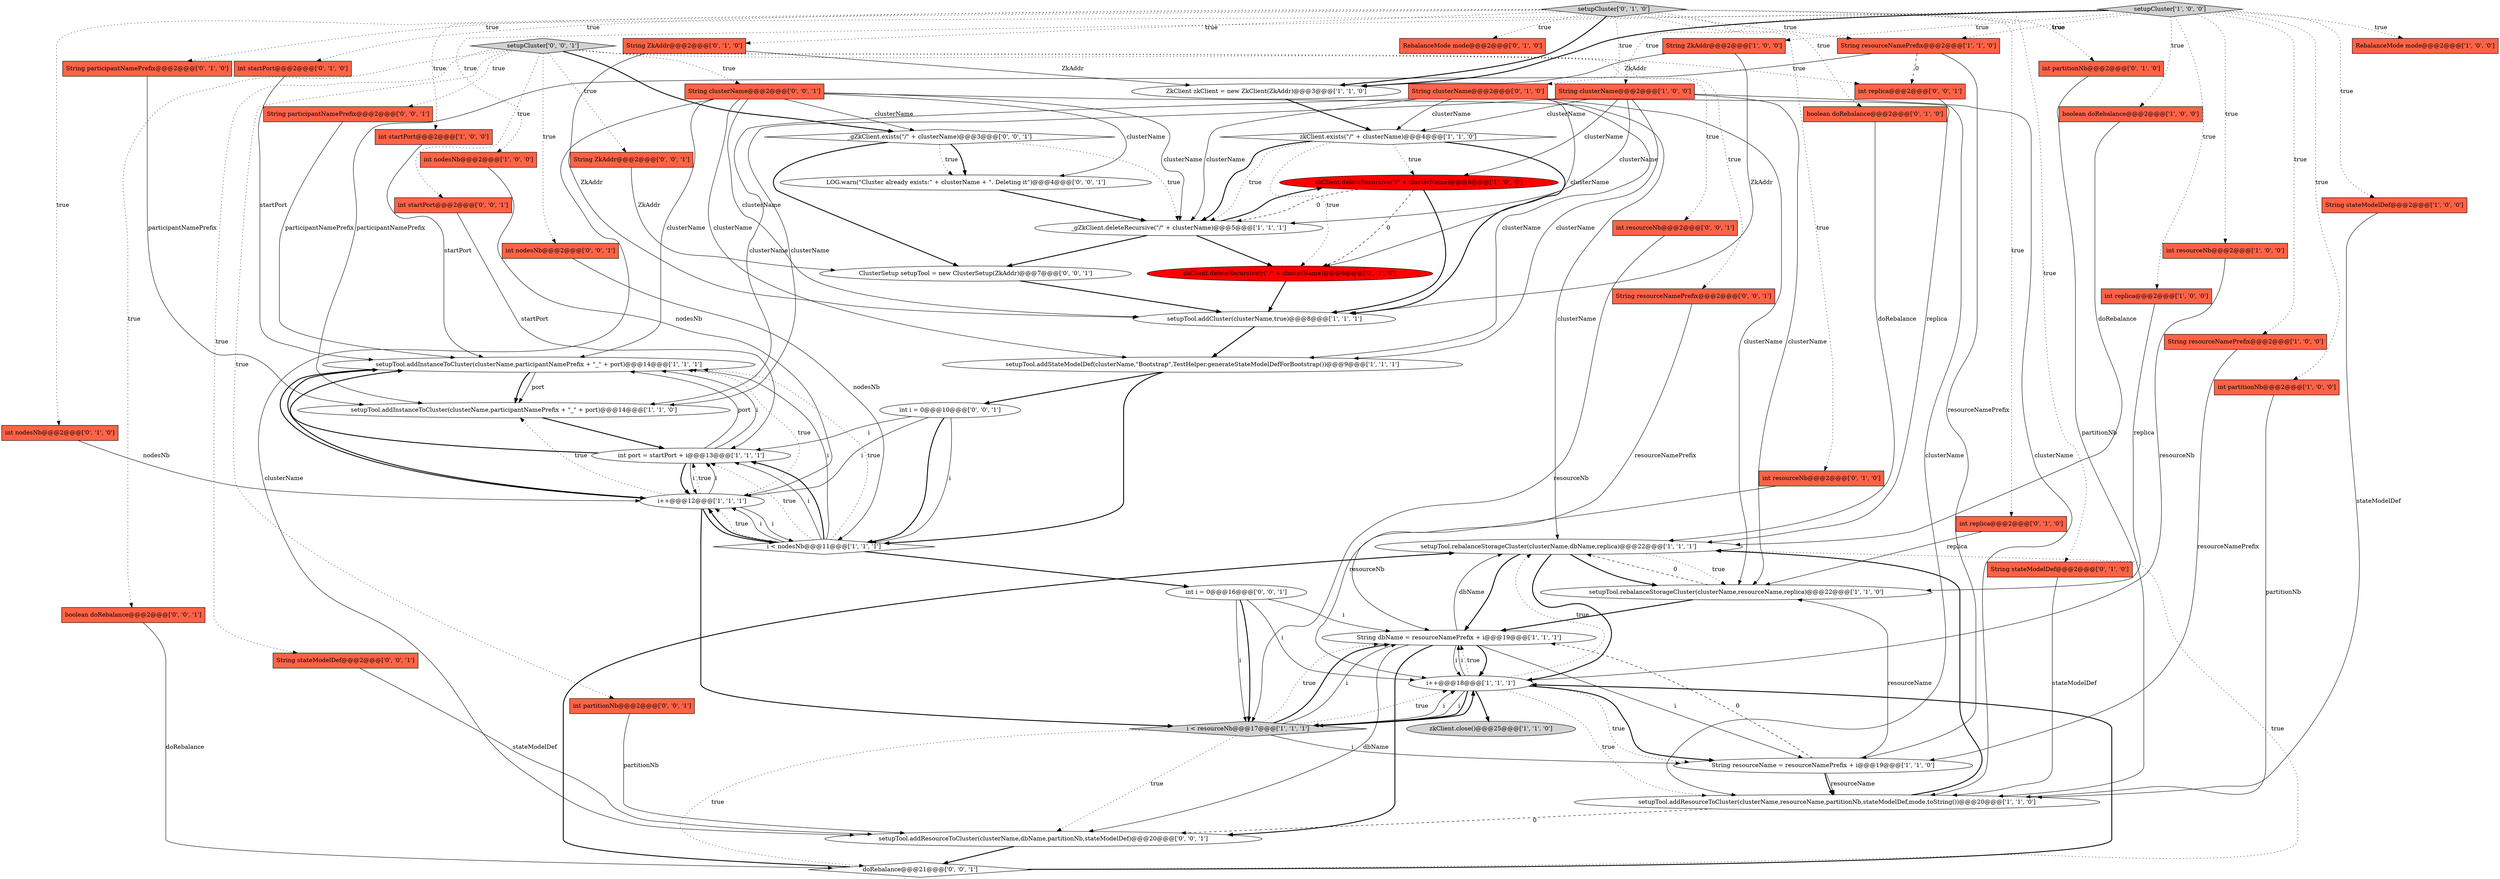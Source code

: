 digraph {
20 [style = filled, label = "setupTool.rebalanceStorageCluster(clusterName,dbName,replica)@@@22@@@['1', '1', '1']", fillcolor = white, shape = ellipse image = "AAA0AAABBB1BBB"];
13 [style = filled, label = "setupTool.addInstanceToCluster(clusterName,participantNamePrefix + \"_\" + port)@@@14@@@['1', '1', '1']", fillcolor = white, shape = ellipse image = "AAA0AAABBB1BBB"];
62 [style = filled, label = "String ZkAddr@@@2@@@['0', '0', '1']", fillcolor = tomato, shape = box image = "AAA0AAABBB3BBB"];
42 [style = filled, label = "int partitionNb@@@2@@@['0', '1', '0']", fillcolor = tomato, shape = box image = "AAA0AAABBB2BBB"];
16 [style = filled, label = "zkClient.exists(\"/\" + clusterName)@@@4@@@['1', '1', '0']", fillcolor = white, shape = diamond image = "AAA0AAABBB1BBB"];
7 [style = filled, label = "i < resourceNb@@@17@@@['1', '1', '1']", fillcolor = lightgray, shape = diamond image = "AAA0AAABBB1BBB"];
36 [style = filled, label = "int startPort@@@2@@@['0', '1', '0']", fillcolor = tomato, shape = box image = "AAA0AAABBB2BBB"];
6 [style = filled, label = "ZkClient zkClient = new ZkClient(ZkAddr)@@@3@@@['1', '1', '0']", fillcolor = white, shape = ellipse image = "AAA0AAABBB1BBB"];
22 [style = filled, label = "zkClient.deleteRecursive(\"/\" + clusterName)@@@6@@@['1', '0', '0']", fillcolor = red, shape = ellipse image = "AAA1AAABBB1BBB"];
33 [style = filled, label = "String clusterName@@@2@@@['0', '1', '0']", fillcolor = tomato, shape = box image = "AAA0AAABBB2BBB"];
55 [style = filled, label = "boolean doRebalance@@@2@@@['0', '0', '1']", fillcolor = tomato, shape = box image = "AAA0AAABBB3BBB"];
9 [style = filled, label = "boolean doRebalance@@@2@@@['1', '0', '0']", fillcolor = tomato, shape = box image = "AAA0AAABBB1BBB"];
45 [style = filled, label = "String stateModelDef@@@2@@@['0', '0', '1']", fillcolor = tomato, shape = box image = "AAA0AAABBB3BBB"];
30 [style = filled, label = "String resourceNamePrefix@@@2@@@['1', '1', '0']", fillcolor = tomato, shape = box image = "AAA0AAABBB1BBB"];
37 [style = filled, label = "int resourceNb@@@2@@@['0', '1', '0']", fillcolor = tomato, shape = box image = "AAA0AAABBB2BBB"];
60 [style = filled, label = "int startPort@@@2@@@['0', '0', '1']", fillcolor = tomato, shape = box image = "AAA0AAABBB3BBB"];
28 [style = filled, label = "int nodesNb@@@2@@@['1', '0', '0']", fillcolor = tomato, shape = box image = "AAA0AAABBB1BBB"];
51 [style = filled, label = "int resourceNb@@@2@@@['0', '0', '1']", fillcolor = tomato, shape = box image = "AAA0AAABBB3BBB"];
31 [style = filled, label = "_gZkClient.deleteRecursive(\"/\" + clusterName)@@@5@@@['1', '1', '1']", fillcolor = white, shape = ellipse image = "AAA0AAABBB1BBB"];
18 [style = filled, label = "i < nodesNb@@@11@@@['1', '1', '1']", fillcolor = white, shape = diamond image = "AAA0AAABBB1BBB"];
61 [style = filled, label = "setupTool.addResourceToCluster(clusterName,dbName,partitionNb,stateModelDef)@@@20@@@['0', '0', '1']", fillcolor = white, shape = ellipse image = "AAA0AAABBB3BBB"];
5 [style = filled, label = "String clusterName@@@2@@@['1', '0', '0']", fillcolor = tomato, shape = box image = "AAA0AAABBB1BBB"];
24 [style = filled, label = "setupTool.addResourceToCluster(clusterName,resourceName,partitionNb,stateModelDef,mode.toString())@@@20@@@['1', '1', '0']", fillcolor = white, shape = ellipse image = "AAA0AAABBB1BBB"];
25 [style = filled, label = "String stateModelDef@@@2@@@['1', '0', '0']", fillcolor = tomato, shape = box image = "AAA0AAABBB1BBB"];
47 [style = filled, label = "setupCluster['0', '0', '1']", fillcolor = lightgray, shape = diamond image = "AAA0AAABBB3BBB"];
58 [style = filled, label = "int i = 0@@@10@@@['0', '0', '1']", fillcolor = white, shape = ellipse image = "AAA0AAABBB3BBB"];
3 [style = filled, label = "String ZkAddr@@@2@@@['1', '0', '0']", fillcolor = tomato, shape = box image = "AAA0AAABBB1BBB"];
10 [style = filled, label = "setupTool.addStateModelDef(clusterName,\"Bootstrap\",TestHelper.generateStateModelDefForBootstrap())@@@9@@@['1', '1', '1']", fillcolor = white, shape = ellipse image = "AAA0AAABBB1BBB"];
27 [style = filled, label = "int port = startPort + i@@@13@@@['1', '1', '1']", fillcolor = white, shape = ellipse image = "AAA0AAABBB1BBB"];
32 [style = filled, label = "int replica@@@2@@@['0', '1', '0']", fillcolor = tomato, shape = box image = "AAA0AAABBB2BBB"];
43 [style = filled, label = "String stateModelDef@@@2@@@['0', '1', '0']", fillcolor = tomato, shape = box image = "AAA0AAABBB2BBB"];
48 [style = filled, label = "int i = 0@@@16@@@['0', '0', '1']", fillcolor = white, shape = ellipse image = "AAA0AAABBB3BBB"];
41 [style = filled, label = "boolean doRebalance@@@2@@@['0', '1', '0']", fillcolor = tomato, shape = box image = "AAA0AAABBB2BBB"];
52 [style = filled, label = "_gZkClient.exists(\"/\" + clusterName)@@@3@@@['0', '0', '1']", fillcolor = white, shape = diamond image = "AAA0AAABBB3BBB"];
40 [style = filled, label = "RebalanceMode mode@@@2@@@['0', '1', '0']", fillcolor = tomato, shape = box image = "AAA0AAABBB2BBB"];
19 [style = filled, label = "int resourceNb@@@2@@@['1', '0', '0']", fillcolor = tomato, shape = box image = "AAA0AAABBB1BBB"];
4 [style = filled, label = "int startPort@@@2@@@['1', '0', '0']", fillcolor = tomato, shape = box image = "AAA0AAABBB1BBB"];
1 [style = filled, label = "setupCluster['1', '0', '0']", fillcolor = lightgray, shape = diamond image = "AAA0AAABBB1BBB"];
2 [style = filled, label = "RebalanceMode mode@@@2@@@['1', '0', '0']", fillcolor = tomato, shape = box image = "AAA0AAABBB1BBB"];
8 [style = filled, label = "String resourceName = resourceNamePrefix + i@@@19@@@['1', '1', '0']", fillcolor = white, shape = ellipse image = "AAA0AAABBB1BBB"];
17 [style = filled, label = "setupTool.rebalanceStorageCluster(clusterName,resourceName,replica)@@@22@@@['1', '1', '0']", fillcolor = white, shape = ellipse image = "AAA0AAABBB1BBB"];
59 [style = filled, label = "int partitionNb@@@2@@@['0', '0', '1']", fillcolor = tomato, shape = box image = "AAA0AAABBB3BBB"];
11 [style = filled, label = "i++@@@18@@@['1', '1', '1']", fillcolor = white, shape = ellipse image = "AAA0AAABBB1BBB"];
38 [style = filled, label = "String participantNamePrefix@@@2@@@['0', '1', '0']", fillcolor = tomato, shape = box image = "AAA0AAABBB2BBB"];
54 [style = filled, label = "int nodesNb@@@2@@@['0', '0', '1']", fillcolor = tomato, shape = box image = "AAA0AAABBB3BBB"];
39 [style = filled, label = "zkClient.deleteRecursively(\"/\" + clusterName)@@@6@@@['0', '1', '0']", fillcolor = red, shape = ellipse image = "AAA1AAABBB2BBB"];
14 [style = filled, label = "zkClient.close()@@@25@@@['1', '1', '0']", fillcolor = lightgray, shape = ellipse image = "AAA0AAABBB1BBB"];
26 [style = filled, label = "String dbName = resourceNamePrefix + i@@@19@@@['1', '1', '1']", fillcolor = white, shape = ellipse image = "AAA0AAABBB1BBB"];
53 [style = filled, label = "ClusterSetup setupTool = new ClusterSetup(ZkAddr)@@@7@@@['0', '0', '1']", fillcolor = white, shape = ellipse image = "AAA0AAABBB3BBB"];
0 [style = filled, label = "setupTool.addCluster(clusterName,true)@@@8@@@['1', '1', '1']", fillcolor = white, shape = ellipse image = "AAA0AAABBB1BBB"];
15 [style = filled, label = "setupTool.addInstanceToCluster(clusterName,participantNamePrefix + \"_\" + port)@@@14@@@['1', '1', '0']", fillcolor = white, shape = ellipse image = "AAA0AAABBB1BBB"];
44 [style = filled, label = "String ZkAddr@@@2@@@['0', '1', '0']", fillcolor = tomato, shape = box image = "AAA0AAABBB2BBB"];
63 [style = filled, label = "int replica@@@2@@@['0', '0', '1']", fillcolor = tomato, shape = box image = "AAA0AAABBB3BBB"];
35 [style = filled, label = "int nodesNb@@@2@@@['0', '1', '0']", fillcolor = tomato, shape = box image = "AAA0AAABBB2BBB"];
46 [style = filled, label = "doRebalance@@@21@@@['0', '0', '1']", fillcolor = white, shape = diamond image = "AAA0AAABBB3BBB"];
56 [style = filled, label = "String resourceNamePrefix@@@2@@@['0', '0', '1']", fillcolor = tomato, shape = box image = "AAA0AAABBB3BBB"];
57 [style = filled, label = "String participantNamePrefix@@@2@@@['0', '0', '1']", fillcolor = tomato, shape = box image = "AAA0AAABBB3BBB"];
29 [style = filled, label = "int replica@@@2@@@['1', '0', '0']", fillcolor = tomato, shape = box image = "AAA0AAABBB1BBB"];
23 [style = filled, label = "String resourceNamePrefix@@@2@@@['1', '0', '0']", fillcolor = tomato, shape = box image = "AAA0AAABBB1BBB"];
21 [style = filled, label = "i++@@@12@@@['1', '1', '1']", fillcolor = white, shape = ellipse image = "AAA0AAABBB1BBB"];
50 [style = filled, label = "LOG.warn(\"Cluster already exists:\" + clusterName + \". Deleting it\")@@@4@@@['0', '0', '1']", fillcolor = white, shape = ellipse image = "AAA0AAABBB3BBB"];
12 [style = filled, label = "int partitionNb@@@2@@@['1', '0', '0']", fillcolor = tomato, shape = box image = "AAA0AAABBB1BBB"];
49 [style = filled, label = "String clusterName@@@2@@@['0', '0', '1']", fillcolor = tomato, shape = box image = "AAA0AAABBB3BBB"];
34 [style = filled, label = "setupCluster['0', '1', '0']", fillcolor = lightgray, shape = diamond image = "AAA0AAABBB2BBB"];
27->13 [style = bold, label=""];
58->21 [style = solid, label="i"];
16->0 [style = bold, label=""];
28->21 [style = solid, label="nodesNb"];
33->39 [style = solid, label="clusterName"];
12->24 [style = solid, label="partitionNb"];
35->21 [style = solid, label="nodesNb"];
49->50 [style = solid, label="clusterName"];
11->14 [style = bold, label=""];
21->15 [style = dotted, label="true"];
30->15 [style = solid, label="participantNamePrefix"];
20->26 [style = bold, label=""];
3->0 [style = solid, label="ZkAddr"];
37->11 [style = solid, label="resourceNb"];
11->26 [style = solid, label="i"];
21->27 [style = dotted, label="true"];
33->15 [style = solid, label="clusterName"];
61->46 [style = bold, label=""];
58->18 [style = bold, label=""];
26->61 [style = solid, label="dbName"];
26->11 [style = bold, label=""];
21->18 [style = bold, label=""];
18->13 [style = solid, label="i"];
7->26 [style = bold, label=""];
1->3 [style = dotted, label="true"];
49->31 [style = solid, label="clusterName"];
38->15 [style = solid, label="participantNamePrefix"];
23->8 [style = solid, label="resourceNamePrefix"];
34->43 [style = dotted, label="true"];
22->0 [style = bold, label=""];
5->10 [style = solid, label="clusterName"];
17->20 [style = dashed, label="0"];
16->39 [style = dotted, label="true"];
1->12 [style = dotted, label="true"];
33->16 [style = solid, label="clusterName"];
57->13 [style = solid, label="participantNamePrefix"];
26->61 [style = bold, label=""];
11->8 [style = dotted, label="true"];
1->23 [style = dotted, label="true"];
47->54 [style = dotted, label="true"];
27->13 [style = solid, label="port"];
34->37 [style = dotted, label="true"];
21->13 [style = bold, label=""];
18->13 [style = dotted, label="true"];
30->63 [style = dashed, label="0"];
13->15 [style = solid, label="port"];
48->7 [style = solid, label="i"];
8->24 [style = solid, label="resourceName"];
41->20 [style = solid, label="doRebalance"];
7->11 [style = bold, label=""];
36->13 [style = solid, label="startPort"];
49->13 [style = solid, label="clusterName"];
4->13 [style = solid, label="startPort"];
52->31 [style = dotted, label="true"];
46->20 [style = dotted, label="true"];
33->10 [style = solid, label="clusterName"];
1->4 [style = dotted, label="true"];
49->52 [style = solid, label="clusterName"];
47->59 [style = dotted, label="true"];
24->61 [style = dashed, label="0"];
47->60 [style = dotted, label="true"];
1->30 [style = dotted, label="true"];
11->26 [style = dotted, label="true"];
34->38 [style = dotted, label="true"];
24->20 [style = bold, label=""];
47->49 [style = dotted, label="true"];
44->0 [style = solid, label="ZkAddr"];
7->61 [style = dotted, label="true"];
50->31 [style = bold, label=""];
7->46 [style = dotted, label="true"];
56->26 [style = solid, label="resourceNamePrefix"];
31->53 [style = bold, label=""];
5->31 [style = solid, label="clusterName"];
5->16 [style = solid, label="clusterName"];
47->51 [style = dotted, label="true"];
21->7 [style = bold, label=""];
11->8 [style = bold, label=""];
46->20 [style = bold, label=""];
21->13 [style = dotted, label="true"];
13->15 [style = bold, label=""];
26->11 [style = solid, label="i"];
18->27 [style = dotted, label="true"];
11->24 [style = dotted, label="true"];
1->28 [style = dotted, label="true"];
22->31 [style = dashed, label="0"];
8->24 [style = bold, label=""];
10->18 [style = bold, label=""];
58->27 [style = solid, label="i"];
20->17 [style = dotted, label="true"];
34->36 [style = dotted, label="true"];
33->24 [style = solid, label="clusterName"];
58->18 [style = solid, label="i"];
5->17 [style = solid, label="clusterName"];
18->21 [style = dotted, label="true"];
7->26 [style = dotted, label="true"];
5->15 [style = solid, label="clusterName"];
47->56 [style = dotted, label="true"];
44->6 [style = solid, label="ZkAddr"];
51->7 [style = solid, label="resourceNb"];
1->19 [style = dotted, label="true"];
33->31 [style = solid, label="clusterName"];
52->50 [style = dotted, label="true"];
21->27 [style = solid, label="i"];
11->20 [style = dotted, label="true"];
60->27 [style = solid, label="startPort"];
1->6 [style = bold, label=""];
18->48 [style = bold, label=""];
62->53 [style = solid, label="ZkAddr"];
5->22 [style = solid, label="clusterName"];
7->11 [style = dotted, label="true"];
34->35 [style = dotted, label="true"];
19->11 [style = solid, label="resourceNb"];
42->24 [style = solid, label="partitionNb"];
16->31 [style = bold, label=""];
21->18 [style = solid, label="i"];
1->9 [style = dotted, label="true"];
34->33 [style = dotted, label="true"];
59->61 [style = solid, label="partitionNb"];
52->50 [style = bold, label=""];
48->7 [style = bold, label=""];
31->39 [style = bold, label=""];
18->21 [style = bold, label=""];
33->17 [style = solid, label="clusterName"];
9->20 [style = solid, label="doRebalance"];
47->52 [style = bold, label=""];
7->8 [style = solid, label="i"];
49->61 [style = solid, label="clusterName"];
48->11 [style = solid, label="i"];
48->26 [style = solid, label="i"];
27->21 [style = bold, label=""];
16->31 [style = dotted, label="true"];
34->30 [style = dotted, label="true"];
34->40 [style = dotted, label="true"];
53->0 [style = bold, label=""];
8->17 [style = solid, label="resourceName"];
20->11 [style = bold, label=""];
8->26 [style = dashed, label="0"];
34->32 [style = dotted, label="true"];
26->20 [style = solid, label="dbName"];
17->26 [style = bold, label=""];
20->17 [style = bold, label=""];
1->25 [style = dotted, label="true"];
34->44 [style = dotted, label="true"];
31->22 [style = bold, label=""];
52->53 [style = bold, label=""];
47->62 [style = dotted, label="true"];
49->0 [style = solid, label="clusterName"];
3->6 [style = solid, label="ZkAddr"];
47->45 [style = dotted, label="true"];
11->7 [style = solid, label="i"];
5->24 [style = solid, label="clusterName"];
18->27 [style = solid, label="i"];
16->22 [style = dotted, label="true"];
49->20 [style = solid, label="clusterName"];
29->17 [style = solid, label="replica"];
47->55 [style = dotted, label="true"];
46->11 [style = bold, label=""];
63->20 [style = solid, label="replica"];
1->29 [style = dotted, label="true"];
0->10 [style = bold, label=""];
39->0 [style = bold, label=""];
49->10 [style = solid, label="clusterName"];
34->42 [style = dotted, label="true"];
54->18 [style = solid, label="nodesNb"];
18->27 [style = bold, label=""];
6->16 [style = bold, label=""];
34->41 [style = dotted, label="true"];
26->8 [style = solid, label="i"];
11->7 [style = bold, label=""];
18->21 [style = solid, label="i"];
43->24 [style = solid, label="stateModelDef"];
34->6 [style = bold, label=""];
47->63 [style = dotted, label="true"];
22->39 [style = dashed, label="0"];
25->24 [style = solid, label="stateModelDef"];
45->61 [style = solid, label="stateModelDef"];
47->57 [style = dotted, label="true"];
30->8 [style = solid, label="resourceNamePrefix"];
1->2 [style = dotted, label="true"];
27->13 [style = solid, label="i"];
27->21 [style = solid, label="i"];
15->27 [style = bold, label=""];
13->21 [style = bold, label=""];
10->58 [style = bold, label=""];
7->26 [style = solid, label="i"];
1->5 [style = dotted, label="true"];
55->46 [style = solid, label="doRebalance"];
7->11 [style = solid, label="i"];
32->17 [style = solid, label="replica"];
}
